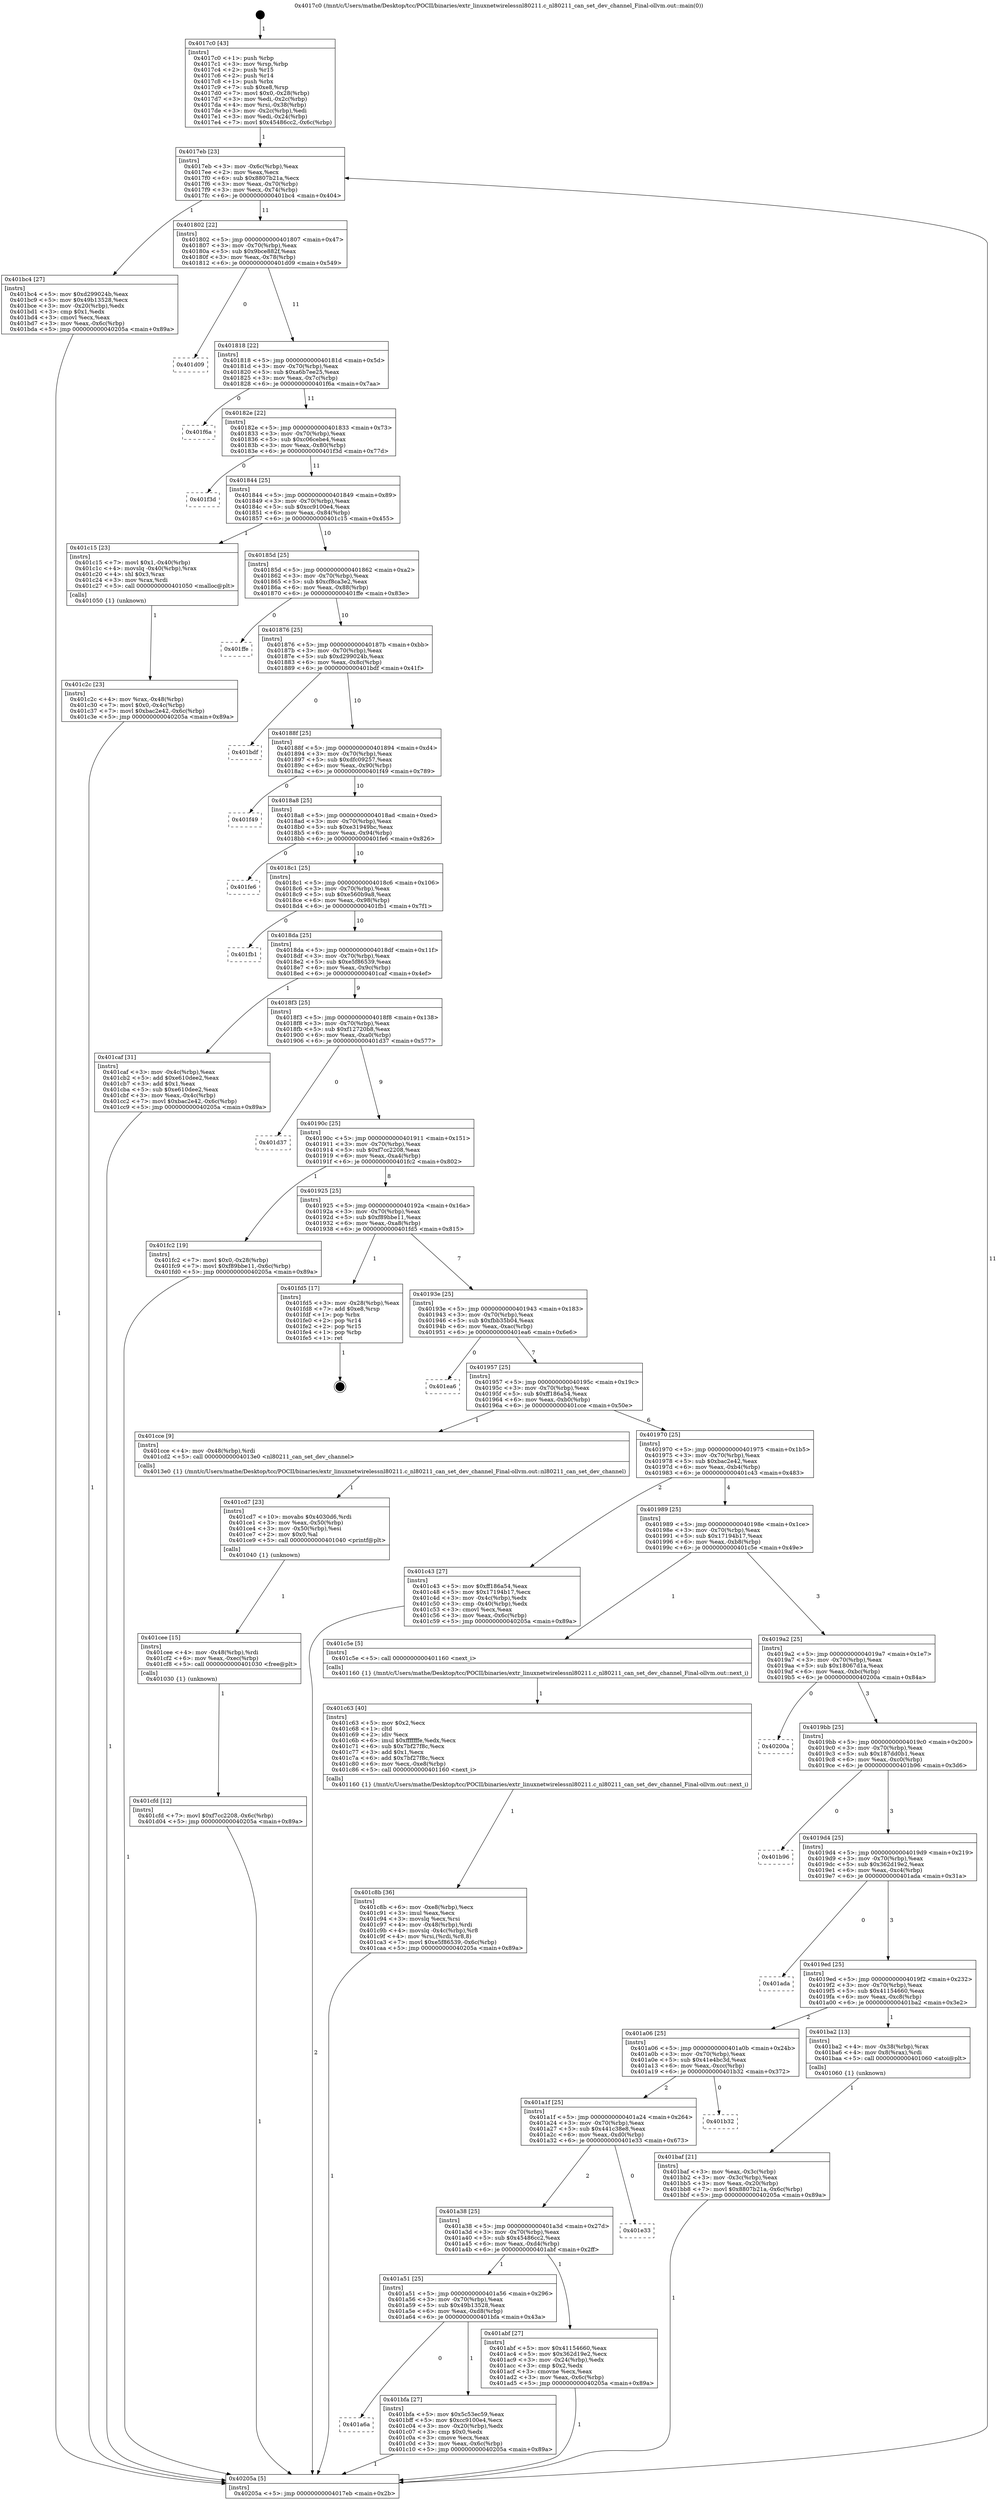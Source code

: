 digraph "0x4017c0" {
  label = "0x4017c0 (/mnt/c/Users/mathe/Desktop/tcc/POCII/binaries/extr_linuxnetwirelessnl80211.c_nl80211_can_set_dev_channel_Final-ollvm.out::main(0))"
  labelloc = "t"
  node[shape=record]

  Entry [label="",width=0.3,height=0.3,shape=circle,fillcolor=black,style=filled]
  "0x4017eb" [label="{
     0x4017eb [23]\l
     | [instrs]\l
     &nbsp;&nbsp;0x4017eb \<+3\>: mov -0x6c(%rbp),%eax\l
     &nbsp;&nbsp;0x4017ee \<+2\>: mov %eax,%ecx\l
     &nbsp;&nbsp;0x4017f0 \<+6\>: sub $0x8807b21a,%ecx\l
     &nbsp;&nbsp;0x4017f6 \<+3\>: mov %eax,-0x70(%rbp)\l
     &nbsp;&nbsp;0x4017f9 \<+3\>: mov %ecx,-0x74(%rbp)\l
     &nbsp;&nbsp;0x4017fc \<+6\>: je 0000000000401bc4 \<main+0x404\>\l
  }"]
  "0x401bc4" [label="{
     0x401bc4 [27]\l
     | [instrs]\l
     &nbsp;&nbsp;0x401bc4 \<+5\>: mov $0xd299024b,%eax\l
     &nbsp;&nbsp;0x401bc9 \<+5\>: mov $0x49b13528,%ecx\l
     &nbsp;&nbsp;0x401bce \<+3\>: mov -0x20(%rbp),%edx\l
     &nbsp;&nbsp;0x401bd1 \<+3\>: cmp $0x1,%edx\l
     &nbsp;&nbsp;0x401bd4 \<+3\>: cmovl %ecx,%eax\l
     &nbsp;&nbsp;0x401bd7 \<+3\>: mov %eax,-0x6c(%rbp)\l
     &nbsp;&nbsp;0x401bda \<+5\>: jmp 000000000040205a \<main+0x89a\>\l
  }"]
  "0x401802" [label="{
     0x401802 [22]\l
     | [instrs]\l
     &nbsp;&nbsp;0x401802 \<+5\>: jmp 0000000000401807 \<main+0x47\>\l
     &nbsp;&nbsp;0x401807 \<+3\>: mov -0x70(%rbp),%eax\l
     &nbsp;&nbsp;0x40180a \<+5\>: sub $0x9bce882f,%eax\l
     &nbsp;&nbsp;0x40180f \<+3\>: mov %eax,-0x78(%rbp)\l
     &nbsp;&nbsp;0x401812 \<+6\>: je 0000000000401d09 \<main+0x549\>\l
  }"]
  Exit [label="",width=0.3,height=0.3,shape=circle,fillcolor=black,style=filled,peripheries=2]
  "0x401d09" [label="{
     0x401d09\l
  }", style=dashed]
  "0x401818" [label="{
     0x401818 [22]\l
     | [instrs]\l
     &nbsp;&nbsp;0x401818 \<+5\>: jmp 000000000040181d \<main+0x5d\>\l
     &nbsp;&nbsp;0x40181d \<+3\>: mov -0x70(%rbp),%eax\l
     &nbsp;&nbsp;0x401820 \<+5\>: sub $0xa6b7ee25,%eax\l
     &nbsp;&nbsp;0x401825 \<+3\>: mov %eax,-0x7c(%rbp)\l
     &nbsp;&nbsp;0x401828 \<+6\>: je 0000000000401f6a \<main+0x7aa\>\l
  }"]
  "0x401cfd" [label="{
     0x401cfd [12]\l
     | [instrs]\l
     &nbsp;&nbsp;0x401cfd \<+7\>: movl $0xf7cc2208,-0x6c(%rbp)\l
     &nbsp;&nbsp;0x401d04 \<+5\>: jmp 000000000040205a \<main+0x89a\>\l
  }"]
  "0x401f6a" [label="{
     0x401f6a\l
  }", style=dashed]
  "0x40182e" [label="{
     0x40182e [22]\l
     | [instrs]\l
     &nbsp;&nbsp;0x40182e \<+5\>: jmp 0000000000401833 \<main+0x73\>\l
     &nbsp;&nbsp;0x401833 \<+3\>: mov -0x70(%rbp),%eax\l
     &nbsp;&nbsp;0x401836 \<+5\>: sub $0xc06cebe4,%eax\l
     &nbsp;&nbsp;0x40183b \<+3\>: mov %eax,-0x80(%rbp)\l
     &nbsp;&nbsp;0x40183e \<+6\>: je 0000000000401f3d \<main+0x77d\>\l
  }"]
  "0x401cee" [label="{
     0x401cee [15]\l
     | [instrs]\l
     &nbsp;&nbsp;0x401cee \<+4\>: mov -0x48(%rbp),%rdi\l
     &nbsp;&nbsp;0x401cf2 \<+6\>: mov %eax,-0xec(%rbp)\l
     &nbsp;&nbsp;0x401cf8 \<+5\>: call 0000000000401030 \<free@plt\>\l
     | [calls]\l
     &nbsp;&nbsp;0x401030 \{1\} (unknown)\l
  }"]
  "0x401f3d" [label="{
     0x401f3d\l
  }", style=dashed]
  "0x401844" [label="{
     0x401844 [25]\l
     | [instrs]\l
     &nbsp;&nbsp;0x401844 \<+5\>: jmp 0000000000401849 \<main+0x89\>\l
     &nbsp;&nbsp;0x401849 \<+3\>: mov -0x70(%rbp),%eax\l
     &nbsp;&nbsp;0x40184c \<+5\>: sub $0xcc9100e4,%eax\l
     &nbsp;&nbsp;0x401851 \<+6\>: mov %eax,-0x84(%rbp)\l
     &nbsp;&nbsp;0x401857 \<+6\>: je 0000000000401c15 \<main+0x455\>\l
  }"]
  "0x401cd7" [label="{
     0x401cd7 [23]\l
     | [instrs]\l
     &nbsp;&nbsp;0x401cd7 \<+10\>: movabs $0x4030d6,%rdi\l
     &nbsp;&nbsp;0x401ce1 \<+3\>: mov %eax,-0x50(%rbp)\l
     &nbsp;&nbsp;0x401ce4 \<+3\>: mov -0x50(%rbp),%esi\l
     &nbsp;&nbsp;0x401ce7 \<+2\>: mov $0x0,%al\l
     &nbsp;&nbsp;0x401ce9 \<+5\>: call 0000000000401040 \<printf@plt\>\l
     | [calls]\l
     &nbsp;&nbsp;0x401040 \{1\} (unknown)\l
  }"]
  "0x401c15" [label="{
     0x401c15 [23]\l
     | [instrs]\l
     &nbsp;&nbsp;0x401c15 \<+7\>: movl $0x1,-0x40(%rbp)\l
     &nbsp;&nbsp;0x401c1c \<+4\>: movslq -0x40(%rbp),%rax\l
     &nbsp;&nbsp;0x401c20 \<+4\>: shl $0x3,%rax\l
     &nbsp;&nbsp;0x401c24 \<+3\>: mov %rax,%rdi\l
     &nbsp;&nbsp;0x401c27 \<+5\>: call 0000000000401050 \<malloc@plt\>\l
     | [calls]\l
     &nbsp;&nbsp;0x401050 \{1\} (unknown)\l
  }"]
  "0x40185d" [label="{
     0x40185d [25]\l
     | [instrs]\l
     &nbsp;&nbsp;0x40185d \<+5\>: jmp 0000000000401862 \<main+0xa2\>\l
     &nbsp;&nbsp;0x401862 \<+3\>: mov -0x70(%rbp),%eax\l
     &nbsp;&nbsp;0x401865 \<+5\>: sub $0xcf8ca3e2,%eax\l
     &nbsp;&nbsp;0x40186a \<+6\>: mov %eax,-0x88(%rbp)\l
     &nbsp;&nbsp;0x401870 \<+6\>: je 0000000000401ffe \<main+0x83e\>\l
  }"]
  "0x401c8b" [label="{
     0x401c8b [36]\l
     | [instrs]\l
     &nbsp;&nbsp;0x401c8b \<+6\>: mov -0xe8(%rbp),%ecx\l
     &nbsp;&nbsp;0x401c91 \<+3\>: imul %eax,%ecx\l
     &nbsp;&nbsp;0x401c94 \<+3\>: movslq %ecx,%rsi\l
     &nbsp;&nbsp;0x401c97 \<+4\>: mov -0x48(%rbp),%rdi\l
     &nbsp;&nbsp;0x401c9b \<+4\>: movslq -0x4c(%rbp),%r8\l
     &nbsp;&nbsp;0x401c9f \<+4\>: mov %rsi,(%rdi,%r8,8)\l
     &nbsp;&nbsp;0x401ca3 \<+7\>: movl $0xe5f86539,-0x6c(%rbp)\l
     &nbsp;&nbsp;0x401caa \<+5\>: jmp 000000000040205a \<main+0x89a\>\l
  }"]
  "0x401ffe" [label="{
     0x401ffe\l
  }", style=dashed]
  "0x401876" [label="{
     0x401876 [25]\l
     | [instrs]\l
     &nbsp;&nbsp;0x401876 \<+5\>: jmp 000000000040187b \<main+0xbb\>\l
     &nbsp;&nbsp;0x40187b \<+3\>: mov -0x70(%rbp),%eax\l
     &nbsp;&nbsp;0x40187e \<+5\>: sub $0xd299024b,%eax\l
     &nbsp;&nbsp;0x401883 \<+6\>: mov %eax,-0x8c(%rbp)\l
     &nbsp;&nbsp;0x401889 \<+6\>: je 0000000000401bdf \<main+0x41f\>\l
  }"]
  "0x401c63" [label="{
     0x401c63 [40]\l
     | [instrs]\l
     &nbsp;&nbsp;0x401c63 \<+5\>: mov $0x2,%ecx\l
     &nbsp;&nbsp;0x401c68 \<+1\>: cltd\l
     &nbsp;&nbsp;0x401c69 \<+2\>: idiv %ecx\l
     &nbsp;&nbsp;0x401c6b \<+6\>: imul $0xfffffffe,%edx,%ecx\l
     &nbsp;&nbsp;0x401c71 \<+6\>: sub $0x7bf27f8c,%ecx\l
     &nbsp;&nbsp;0x401c77 \<+3\>: add $0x1,%ecx\l
     &nbsp;&nbsp;0x401c7a \<+6\>: add $0x7bf27f8c,%ecx\l
     &nbsp;&nbsp;0x401c80 \<+6\>: mov %ecx,-0xe8(%rbp)\l
     &nbsp;&nbsp;0x401c86 \<+5\>: call 0000000000401160 \<next_i\>\l
     | [calls]\l
     &nbsp;&nbsp;0x401160 \{1\} (/mnt/c/Users/mathe/Desktop/tcc/POCII/binaries/extr_linuxnetwirelessnl80211.c_nl80211_can_set_dev_channel_Final-ollvm.out::next_i)\l
  }"]
  "0x401bdf" [label="{
     0x401bdf\l
  }", style=dashed]
  "0x40188f" [label="{
     0x40188f [25]\l
     | [instrs]\l
     &nbsp;&nbsp;0x40188f \<+5\>: jmp 0000000000401894 \<main+0xd4\>\l
     &nbsp;&nbsp;0x401894 \<+3\>: mov -0x70(%rbp),%eax\l
     &nbsp;&nbsp;0x401897 \<+5\>: sub $0xdfc09257,%eax\l
     &nbsp;&nbsp;0x40189c \<+6\>: mov %eax,-0x90(%rbp)\l
     &nbsp;&nbsp;0x4018a2 \<+6\>: je 0000000000401f49 \<main+0x789\>\l
  }"]
  "0x401c2c" [label="{
     0x401c2c [23]\l
     | [instrs]\l
     &nbsp;&nbsp;0x401c2c \<+4\>: mov %rax,-0x48(%rbp)\l
     &nbsp;&nbsp;0x401c30 \<+7\>: movl $0x0,-0x4c(%rbp)\l
     &nbsp;&nbsp;0x401c37 \<+7\>: movl $0xbac2e42,-0x6c(%rbp)\l
     &nbsp;&nbsp;0x401c3e \<+5\>: jmp 000000000040205a \<main+0x89a\>\l
  }"]
  "0x401f49" [label="{
     0x401f49\l
  }", style=dashed]
  "0x4018a8" [label="{
     0x4018a8 [25]\l
     | [instrs]\l
     &nbsp;&nbsp;0x4018a8 \<+5\>: jmp 00000000004018ad \<main+0xed\>\l
     &nbsp;&nbsp;0x4018ad \<+3\>: mov -0x70(%rbp),%eax\l
     &nbsp;&nbsp;0x4018b0 \<+5\>: sub $0xe31949bc,%eax\l
     &nbsp;&nbsp;0x4018b5 \<+6\>: mov %eax,-0x94(%rbp)\l
     &nbsp;&nbsp;0x4018bb \<+6\>: je 0000000000401fe6 \<main+0x826\>\l
  }"]
  "0x401a6a" [label="{
     0x401a6a\l
  }", style=dashed]
  "0x401fe6" [label="{
     0x401fe6\l
  }", style=dashed]
  "0x4018c1" [label="{
     0x4018c1 [25]\l
     | [instrs]\l
     &nbsp;&nbsp;0x4018c1 \<+5\>: jmp 00000000004018c6 \<main+0x106\>\l
     &nbsp;&nbsp;0x4018c6 \<+3\>: mov -0x70(%rbp),%eax\l
     &nbsp;&nbsp;0x4018c9 \<+5\>: sub $0xe560b9a8,%eax\l
     &nbsp;&nbsp;0x4018ce \<+6\>: mov %eax,-0x98(%rbp)\l
     &nbsp;&nbsp;0x4018d4 \<+6\>: je 0000000000401fb1 \<main+0x7f1\>\l
  }"]
  "0x401bfa" [label="{
     0x401bfa [27]\l
     | [instrs]\l
     &nbsp;&nbsp;0x401bfa \<+5\>: mov $0x5c53ec59,%eax\l
     &nbsp;&nbsp;0x401bff \<+5\>: mov $0xcc9100e4,%ecx\l
     &nbsp;&nbsp;0x401c04 \<+3\>: mov -0x20(%rbp),%edx\l
     &nbsp;&nbsp;0x401c07 \<+3\>: cmp $0x0,%edx\l
     &nbsp;&nbsp;0x401c0a \<+3\>: cmove %ecx,%eax\l
     &nbsp;&nbsp;0x401c0d \<+3\>: mov %eax,-0x6c(%rbp)\l
     &nbsp;&nbsp;0x401c10 \<+5\>: jmp 000000000040205a \<main+0x89a\>\l
  }"]
  "0x401fb1" [label="{
     0x401fb1\l
  }", style=dashed]
  "0x4018da" [label="{
     0x4018da [25]\l
     | [instrs]\l
     &nbsp;&nbsp;0x4018da \<+5\>: jmp 00000000004018df \<main+0x11f\>\l
     &nbsp;&nbsp;0x4018df \<+3\>: mov -0x70(%rbp),%eax\l
     &nbsp;&nbsp;0x4018e2 \<+5\>: sub $0xe5f86539,%eax\l
     &nbsp;&nbsp;0x4018e7 \<+6\>: mov %eax,-0x9c(%rbp)\l
     &nbsp;&nbsp;0x4018ed \<+6\>: je 0000000000401caf \<main+0x4ef\>\l
  }"]
  "0x401baf" [label="{
     0x401baf [21]\l
     | [instrs]\l
     &nbsp;&nbsp;0x401baf \<+3\>: mov %eax,-0x3c(%rbp)\l
     &nbsp;&nbsp;0x401bb2 \<+3\>: mov -0x3c(%rbp),%eax\l
     &nbsp;&nbsp;0x401bb5 \<+3\>: mov %eax,-0x20(%rbp)\l
     &nbsp;&nbsp;0x401bb8 \<+7\>: movl $0x8807b21a,-0x6c(%rbp)\l
     &nbsp;&nbsp;0x401bbf \<+5\>: jmp 000000000040205a \<main+0x89a\>\l
  }"]
  "0x401caf" [label="{
     0x401caf [31]\l
     | [instrs]\l
     &nbsp;&nbsp;0x401caf \<+3\>: mov -0x4c(%rbp),%eax\l
     &nbsp;&nbsp;0x401cb2 \<+5\>: add $0xe610dee2,%eax\l
     &nbsp;&nbsp;0x401cb7 \<+3\>: add $0x1,%eax\l
     &nbsp;&nbsp;0x401cba \<+5\>: sub $0xe610dee2,%eax\l
     &nbsp;&nbsp;0x401cbf \<+3\>: mov %eax,-0x4c(%rbp)\l
     &nbsp;&nbsp;0x401cc2 \<+7\>: movl $0xbac2e42,-0x6c(%rbp)\l
     &nbsp;&nbsp;0x401cc9 \<+5\>: jmp 000000000040205a \<main+0x89a\>\l
  }"]
  "0x4018f3" [label="{
     0x4018f3 [25]\l
     | [instrs]\l
     &nbsp;&nbsp;0x4018f3 \<+5\>: jmp 00000000004018f8 \<main+0x138\>\l
     &nbsp;&nbsp;0x4018f8 \<+3\>: mov -0x70(%rbp),%eax\l
     &nbsp;&nbsp;0x4018fb \<+5\>: sub $0xf12720b8,%eax\l
     &nbsp;&nbsp;0x401900 \<+6\>: mov %eax,-0xa0(%rbp)\l
     &nbsp;&nbsp;0x401906 \<+6\>: je 0000000000401d37 \<main+0x577\>\l
  }"]
  "0x4017c0" [label="{
     0x4017c0 [43]\l
     | [instrs]\l
     &nbsp;&nbsp;0x4017c0 \<+1\>: push %rbp\l
     &nbsp;&nbsp;0x4017c1 \<+3\>: mov %rsp,%rbp\l
     &nbsp;&nbsp;0x4017c4 \<+2\>: push %r15\l
     &nbsp;&nbsp;0x4017c6 \<+2\>: push %r14\l
     &nbsp;&nbsp;0x4017c8 \<+1\>: push %rbx\l
     &nbsp;&nbsp;0x4017c9 \<+7\>: sub $0xe8,%rsp\l
     &nbsp;&nbsp;0x4017d0 \<+7\>: movl $0x0,-0x28(%rbp)\l
     &nbsp;&nbsp;0x4017d7 \<+3\>: mov %edi,-0x2c(%rbp)\l
     &nbsp;&nbsp;0x4017da \<+4\>: mov %rsi,-0x38(%rbp)\l
     &nbsp;&nbsp;0x4017de \<+3\>: mov -0x2c(%rbp),%edi\l
     &nbsp;&nbsp;0x4017e1 \<+3\>: mov %edi,-0x24(%rbp)\l
     &nbsp;&nbsp;0x4017e4 \<+7\>: movl $0x45486cc2,-0x6c(%rbp)\l
  }"]
  "0x401d37" [label="{
     0x401d37\l
  }", style=dashed]
  "0x40190c" [label="{
     0x40190c [25]\l
     | [instrs]\l
     &nbsp;&nbsp;0x40190c \<+5\>: jmp 0000000000401911 \<main+0x151\>\l
     &nbsp;&nbsp;0x401911 \<+3\>: mov -0x70(%rbp),%eax\l
     &nbsp;&nbsp;0x401914 \<+5\>: sub $0xf7cc2208,%eax\l
     &nbsp;&nbsp;0x401919 \<+6\>: mov %eax,-0xa4(%rbp)\l
     &nbsp;&nbsp;0x40191f \<+6\>: je 0000000000401fc2 \<main+0x802\>\l
  }"]
  "0x40205a" [label="{
     0x40205a [5]\l
     | [instrs]\l
     &nbsp;&nbsp;0x40205a \<+5\>: jmp 00000000004017eb \<main+0x2b\>\l
  }"]
  "0x401fc2" [label="{
     0x401fc2 [19]\l
     | [instrs]\l
     &nbsp;&nbsp;0x401fc2 \<+7\>: movl $0x0,-0x28(%rbp)\l
     &nbsp;&nbsp;0x401fc9 \<+7\>: movl $0xf89bbe11,-0x6c(%rbp)\l
     &nbsp;&nbsp;0x401fd0 \<+5\>: jmp 000000000040205a \<main+0x89a\>\l
  }"]
  "0x401925" [label="{
     0x401925 [25]\l
     | [instrs]\l
     &nbsp;&nbsp;0x401925 \<+5\>: jmp 000000000040192a \<main+0x16a\>\l
     &nbsp;&nbsp;0x40192a \<+3\>: mov -0x70(%rbp),%eax\l
     &nbsp;&nbsp;0x40192d \<+5\>: sub $0xf89bbe11,%eax\l
     &nbsp;&nbsp;0x401932 \<+6\>: mov %eax,-0xa8(%rbp)\l
     &nbsp;&nbsp;0x401938 \<+6\>: je 0000000000401fd5 \<main+0x815\>\l
  }"]
  "0x401a51" [label="{
     0x401a51 [25]\l
     | [instrs]\l
     &nbsp;&nbsp;0x401a51 \<+5\>: jmp 0000000000401a56 \<main+0x296\>\l
     &nbsp;&nbsp;0x401a56 \<+3\>: mov -0x70(%rbp),%eax\l
     &nbsp;&nbsp;0x401a59 \<+5\>: sub $0x49b13528,%eax\l
     &nbsp;&nbsp;0x401a5e \<+6\>: mov %eax,-0xd8(%rbp)\l
     &nbsp;&nbsp;0x401a64 \<+6\>: je 0000000000401bfa \<main+0x43a\>\l
  }"]
  "0x401fd5" [label="{
     0x401fd5 [17]\l
     | [instrs]\l
     &nbsp;&nbsp;0x401fd5 \<+3\>: mov -0x28(%rbp),%eax\l
     &nbsp;&nbsp;0x401fd8 \<+7\>: add $0xe8,%rsp\l
     &nbsp;&nbsp;0x401fdf \<+1\>: pop %rbx\l
     &nbsp;&nbsp;0x401fe0 \<+2\>: pop %r14\l
     &nbsp;&nbsp;0x401fe2 \<+2\>: pop %r15\l
     &nbsp;&nbsp;0x401fe4 \<+1\>: pop %rbp\l
     &nbsp;&nbsp;0x401fe5 \<+1\>: ret\l
  }"]
  "0x40193e" [label="{
     0x40193e [25]\l
     | [instrs]\l
     &nbsp;&nbsp;0x40193e \<+5\>: jmp 0000000000401943 \<main+0x183\>\l
     &nbsp;&nbsp;0x401943 \<+3\>: mov -0x70(%rbp),%eax\l
     &nbsp;&nbsp;0x401946 \<+5\>: sub $0xfbb35b04,%eax\l
     &nbsp;&nbsp;0x40194b \<+6\>: mov %eax,-0xac(%rbp)\l
     &nbsp;&nbsp;0x401951 \<+6\>: je 0000000000401ea6 \<main+0x6e6\>\l
  }"]
  "0x401abf" [label="{
     0x401abf [27]\l
     | [instrs]\l
     &nbsp;&nbsp;0x401abf \<+5\>: mov $0x41154660,%eax\l
     &nbsp;&nbsp;0x401ac4 \<+5\>: mov $0x362d19e2,%ecx\l
     &nbsp;&nbsp;0x401ac9 \<+3\>: mov -0x24(%rbp),%edx\l
     &nbsp;&nbsp;0x401acc \<+3\>: cmp $0x2,%edx\l
     &nbsp;&nbsp;0x401acf \<+3\>: cmovne %ecx,%eax\l
     &nbsp;&nbsp;0x401ad2 \<+3\>: mov %eax,-0x6c(%rbp)\l
     &nbsp;&nbsp;0x401ad5 \<+5\>: jmp 000000000040205a \<main+0x89a\>\l
  }"]
  "0x401ea6" [label="{
     0x401ea6\l
  }", style=dashed]
  "0x401957" [label="{
     0x401957 [25]\l
     | [instrs]\l
     &nbsp;&nbsp;0x401957 \<+5\>: jmp 000000000040195c \<main+0x19c\>\l
     &nbsp;&nbsp;0x40195c \<+3\>: mov -0x70(%rbp),%eax\l
     &nbsp;&nbsp;0x40195f \<+5\>: sub $0xff186a54,%eax\l
     &nbsp;&nbsp;0x401964 \<+6\>: mov %eax,-0xb0(%rbp)\l
     &nbsp;&nbsp;0x40196a \<+6\>: je 0000000000401cce \<main+0x50e\>\l
  }"]
  "0x401a38" [label="{
     0x401a38 [25]\l
     | [instrs]\l
     &nbsp;&nbsp;0x401a38 \<+5\>: jmp 0000000000401a3d \<main+0x27d\>\l
     &nbsp;&nbsp;0x401a3d \<+3\>: mov -0x70(%rbp),%eax\l
     &nbsp;&nbsp;0x401a40 \<+5\>: sub $0x45486cc2,%eax\l
     &nbsp;&nbsp;0x401a45 \<+6\>: mov %eax,-0xd4(%rbp)\l
     &nbsp;&nbsp;0x401a4b \<+6\>: je 0000000000401abf \<main+0x2ff\>\l
  }"]
  "0x401cce" [label="{
     0x401cce [9]\l
     | [instrs]\l
     &nbsp;&nbsp;0x401cce \<+4\>: mov -0x48(%rbp),%rdi\l
     &nbsp;&nbsp;0x401cd2 \<+5\>: call 00000000004013e0 \<nl80211_can_set_dev_channel\>\l
     | [calls]\l
     &nbsp;&nbsp;0x4013e0 \{1\} (/mnt/c/Users/mathe/Desktop/tcc/POCII/binaries/extr_linuxnetwirelessnl80211.c_nl80211_can_set_dev_channel_Final-ollvm.out::nl80211_can_set_dev_channel)\l
  }"]
  "0x401970" [label="{
     0x401970 [25]\l
     | [instrs]\l
     &nbsp;&nbsp;0x401970 \<+5\>: jmp 0000000000401975 \<main+0x1b5\>\l
     &nbsp;&nbsp;0x401975 \<+3\>: mov -0x70(%rbp),%eax\l
     &nbsp;&nbsp;0x401978 \<+5\>: sub $0xbac2e42,%eax\l
     &nbsp;&nbsp;0x40197d \<+6\>: mov %eax,-0xb4(%rbp)\l
     &nbsp;&nbsp;0x401983 \<+6\>: je 0000000000401c43 \<main+0x483\>\l
  }"]
  "0x401e33" [label="{
     0x401e33\l
  }", style=dashed]
  "0x401c43" [label="{
     0x401c43 [27]\l
     | [instrs]\l
     &nbsp;&nbsp;0x401c43 \<+5\>: mov $0xff186a54,%eax\l
     &nbsp;&nbsp;0x401c48 \<+5\>: mov $0x17194b17,%ecx\l
     &nbsp;&nbsp;0x401c4d \<+3\>: mov -0x4c(%rbp),%edx\l
     &nbsp;&nbsp;0x401c50 \<+3\>: cmp -0x40(%rbp),%edx\l
     &nbsp;&nbsp;0x401c53 \<+3\>: cmovl %ecx,%eax\l
     &nbsp;&nbsp;0x401c56 \<+3\>: mov %eax,-0x6c(%rbp)\l
     &nbsp;&nbsp;0x401c59 \<+5\>: jmp 000000000040205a \<main+0x89a\>\l
  }"]
  "0x401989" [label="{
     0x401989 [25]\l
     | [instrs]\l
     &nbsp;&nbsp;0x401989 \<+5\>: jmp 000000000040198e \<main+0x1ce\>\l
     &nbsp;&nbsp;0x40198e \<+3\>: mov -0x70(%rbp),%eax\l
     &nbsp;&nbsp;0x401991 \<+5\>: sub $0x17194b17,%eax\l
     &nbsp;&nbsp;0x401996 \<+6\>: mov %eax,-0xb8(%rbp)\l
     &nbsp;&nbsp;0x40199c \<+6\>: je 0000000000401c5e \<main+0x49e\>\l
  }"]
  "0x401a1f" [label="{
     0x401a1f [25]\l
     | [instrs]\l
     &nbsp;&nbsp;0x401a1f \<+5\>: jmp 0000000000401a24 \<main+0x264\>\l
     &nbsp;&nbsp;0x401a24 \<+3\>: mov -0x70(%rbp),%eax\l
     &nbsp;&nbsp;0x401a27 \<+5\>: sub $0x441c38e8,%eax\l
     &nbsp;&nbsp;0x401a2c \<+6\>: mov %eax,-0xd0(%rbp)\l
     &nbsp;&nbsp;0x401a32 \<+6\>: je 0000000000401e33 \<main+0x673\>\l
  }"]
  "0x401c5e" [label="{
     0x401c5e [5]\l
     | [instrs]\l
     &nbsp;&nbsp;0x401c5e \<+5\>: call 0000000000401160 \<next_i\>\l
     | [calls]\l
     &nbsp;&nbsp;0x401160 \{1\} (/mnt/c/Users/mathe/Desktop/tcc/POCII/binaries/extr_linuxnetwirelessnl80211.c_nl80211_can_set_dev_channel_Final-ollvm.out::next_i)\l
  }"]
  "0x4019a2" [label="{
     0x4019a2 [25]\l
     | [instrs]\l
     &nbsp;&nbsp;0x4019a2 \<+5\>: jmp 00000000004019a7 \<main+0x1e7\>\l
     &nbsp;&nbsp;0x4019a7 \<+3\>: mov -0x70(%rbp),%eax\l
     &nbsp;&nbsp;0x4019aa \<+5\>: sub $0x18067d1a,%eax\l
     &nbsp;&nbsp;0x4019af \<+6\>: mov %eax,-0xbc(%rbp)\l
     &nbsp;&nbsp;0x4019b5 \<+6\>: je 000000000040200a \<main+0x84a\>\l
  }"]
  "0x401b32" [label="{
     0x401b32\l
  }", style=dashed]
  "0x40200a" [label="{
     0x40200a\l
  }", style=dashed]
  "0x4019bb" [label="{
     0x4019bb [25]\l
     | [instrs]\l
     &nbsp;&nbsp;0x4019bb \<+5\>: jmp 00000000004019c0 \<main+0x200\>\l
     &nbsp;&nbsp;0x4019c0 \<+3\>: mov -0x70(%rbp),%eax\l
     &nbsp;&nbsp;0x4019c3 \<+5\>: sub $0x187dd0b1,%eax\l
     &nbsp;&nbsp;0x4019c8 \<+6\>: mov %eax,-0xc0(%rbp)\l
     &nbsp;&nbsp;0x4019ce \<+6\>: je 0000000000401b96 \<main+0x3d6\>\l
  }"]
  "0x401a06" [label="{
     0x401a06 [25]\l
     | [instrs]\l
     &nbsp;&nbsp;0x401a06 \<+5\>: jmp 0000000000401a0b \<main+0x24b\>\l
     &nbsp;&nbsp;0x401a0b \<+3\>: mov -0x70(%rbp),%eax\l
     &nbsp;&nbsp;0x401a0e \<+5\>: sub $0x41e4bc3d,%eax\l
     &nbsp;&nbsp;0x401a13 \<+6\>: mov %eax,-0xcc(%rbp)\l
     &nbsp;&nbsp;0x401a19 \<+6\>: je 0000000000401b32 \<main+0x372\>\l
  }"]
  "0x401b96" [label="{
     0x401b96\l
  }", style=dashed]
  "0x4019d4" [label="{
     0x4019d4 [25]\l
     | [instrs]\l
     &nbsp;&nbsp;0x4019d4 \<+5\>: jmp 00000000004019d9 \<main+0x219\>\l
     &nbsp;&nbsp;0x4019d9 \<+3\>: mov -0x70(%rbp),%eax\l
     &nbsp;&nbsp;0x4019dc \<+5\>: sub $0x362d19e2,%eax\l
     &nbsp;&nbsp;0x4019e1 \<+6\>: mov %eax,-0xc4(%rbp)\l
     &nbsp;&nbsp;0x4019e7 \<+6\>: je 0000000000401ada \<main+0x31a\>\l
  }"]
  "0x401ba2" [label="{
     0x401ba2 [13]\l
     | [instrs]\l
     &nbsp;&nbsp;0x401ba2 \<+4\>: mov -0x38(%rbp),%rax\l
     &nbsp;&nbsp;0x401ba6 \<+4\>: mov 0x8(%rax),%rdi\l
     &nbsp;&nbsp;0x401baa \<+5\>: call 0000000000401060 \<atoi@plt\>\l
     | [calls]\l
     &nbsp;&nbsp;0x401060 \{1\} (unknown)\l
  }"]
  "0x401ada" [label="{
     0x401ada\l
  }", style=dashed]
  "0x4019ed" [label="{
     0x4019ed [25]\l
     | [instrs]\l
     &nbsp;&nbsp;0x4019ed \<+5\>: jmp 00000000004019f2 \<main+0x232\>\l
     &nbsp;&nbsp;0x4019f2 \<+3\>: mov -0x70(%rbp),%eax\l
     &nbsp;&nbsp;0x4019f5 \<+5\>: sub $0x41154660,%eax\l
     &nbsp;&nbsp;0x4019fa \<+6\>: mov %eax,-0xc8(%rbp)\l
     &nbsp;&nbsp;0x401a00 \<+6\>: je 0000000000401ba2 \<main+0x3e2\>\l
  }"]
  Entry -> "0x4017c0" [label=" 1"]
  "0x4017eb" -> "0x401bc4" [label=" 1"]
  "0x4017eb" -> "0x401802" [label=" 11"]
  "0x401fd5" -> Exit [label=" 1"]
  "0x401802" -> "0x401d09" [label=" 0"]
  "0x401802" -> "0x401818" [label=" 11"]
  "0x401fc2" -> "0x40205a" [label=" 1"]
  "0x401818" -> "0x401f6a" [label=" 0"]
  "0x401818" -> "0x40182e" [label=" 11"]
  "0x401cfd" -> "0x40205a" [label=" 1"]
  "0x40182e" -> "0x401f3d" [label=" 0"]
  "0x40182e" -> "0x401844" [label=" 11"]
  "0x401cee" -> "0x401cfd" [label=" 1"]
  "0x401844" -> "0x401c15" [label=" 1"]
  "0x401844" -> "0x40185d" [label=" 10"]
  "0x401cd7" -> "0x401cee" [label=" 1"]
  "0x40185d" -> "0x401ffe" [label=" 0"]
  "0x40185d" -> "0x401876" [label=" 10"]
  "0x401cce" -> "0x401cd7" [label=" 1"]
  "0x401876" -> "0x401bdf" [label=" 0"]
  "0x401876" -> "0x40188f" [label=" 10"]
  "0x401caf" -> "0x40205a" [label=" 1"]
  "0x40188f" -> "0x401f49" [label=" 0"]
  "0x40188f" -> "0x4018a8" [label=" 10"]
  "0x401c8b" -> "0x40205a" [label=" 1"]
  "0x4018a8" -> "0x401fe6" [label=" 0"]
  "0x4018a8" -> "0x4018c1" [label=" 10"]
  "0x401c63" -> "0x401c8b" [label=" 1"]
  "0x4018c1" -> "0x401fb1" [label=" 0"]
  "0x4018c1" -> "0x4018da" [label=" 10"]
  "0x401c5e" -> "0x401c63" [label=" 1"]
  "0x4018da" -> "0x401caf" [label=" 1"]
  "0x4018da" -> "0x4018f3" [label=" 9"]
  "0x401c2c" -> "0x40205a" [label=" 1"]
  "0x4018f3" -> "0x401d37" [label=" 0"]
  "0x4018f3" -> "0x40190c" [label=" 9"]
  "0x401c15" -> "0x401c2c" [label=" 1"]
  "0x40190c" -> "0x401fc2" [label=" 1"]
  "0x40190c" -> "0x401925" [label=" 8"]
  "0x401bfa" -> "0x40205a" [label=" 1"]
  "0x401925" -> "0x401fd5" [label=" 1"]
  "0x401925" -> "0x40193e" [label=" 7"]
  "0x401a51" -> "0x401a6a" [label=" 0"]
  "0x40193e" -> "0x401ea6" [label=" 0"]
  "0x40193e" -> "0x401957" [label=" 7"]
  "0x401a51" -> "0x401bfa" [label=" 1"]
  "0x401957" -> "0x401cce" [label=" 1"]
  "0x401957" -> "0x401970" [label=" 6"]
  "0x401bc4" -> "0x40205a" [label=" 1"]
  "0x401970" -> "0x401c43" [label=" 2"]
  "0x401970" -> "0x401989" [label=" 4"]
  "0x401baf" -> "0x40205a" [label=" 1"]
  "0x401989" -> "0x401c5e" [label=" 1"]
  "0x401989" -> "0x4019a2" [label=" 3"]
  "0x40205a" -> "0x4017eb" [label=" 11"]
  "0x4019a2" -> "0x40200a" [label=" 0"]
  "0x4019a2" -> "0x4019bb" [label=" 3"]
  "0x4017c0" -> "0x4017eb" [label=" 1"]
  "0x4019bb" -> "0x401b96" [label=" 0"]
  "0x4019bb" -> "0x4019d4" [label=" 3"]
  "0x401a38" -> "0x401a51" [label=" 1"]
  "0x4019d4" -> "0x401ada" [label=" 0"]
  "0x4019d4" -> "0x4019ed" [label=" 3"]
  "0x401a38" -> "0x401abf" [label=" 1"]
  "0x4019ed" -> "0x401ba2" [label=" 1"]
  "0x4019ed" -> "0x401a06" [label=" 2"]
  "0x401abf" -> "0x40205a" [label=" 1"]
  "0x401a06" -> "0x401b32" [label=" 0"]
  "0x401a06" -> "0x401a1f" [label=" 2"]
  "0x401ba2" -> "0x401baf" [label=" 1"]
  "0x401a1f" -> "0x401e33" [label=" 0"]
  "0x401a1f" -> "0x401a38" [label=" 2"]
  "0x401c43" -> "0x40205a" [label=" 2"]
}
